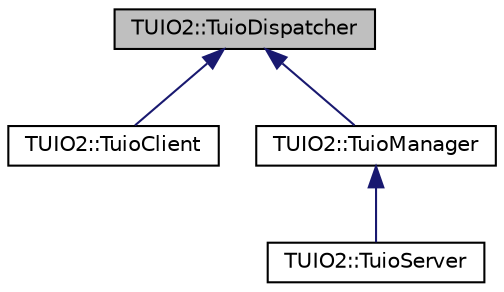 digraph "TUIO2::TuioDispatcher"
{
 // LATEX_PDF_SIZE
  edge [fontname="Helvetica",fontsize="10",labelfontname="Helvetica",labelfontsize="10"];
  node [fontname="Helvetica",fontsize="10",shape=record];
  Node1 [label="TUIO2::TuioDispatcher",height=0.2,width=0.4,color="black", fillcolor="grey75", style="filled", fontcolor="black",tooltip=" "];
  Node1 -> Node2 [dir="back",color="midnightblue",fontsize="10",style="solid",fontname="Helvetica"];
  Node2 [label="TUIO2::TuioClient",height=0.2,width=0.4,color="black", fillcolor="white", style="filled",URL="$classTUIO2_1_1TuioClient.html",tooltip=" "];
  Node1 -> Node3 [dir="back",color="midnightblue",fontsize="10",style="solid",fontname="Helvetica"];
  Node3 [label="TUIO2::TuioManager",height=0.2,width=0.4,color="black", fillcolor="white", style="filled",URL="$classTUIO2_1_1TuioManager.html",tooltip=" "];
  Node3 -> Node4 [dir="back",color="midnightblue",fontsize="10",style="solid",fontname="Helvetica"];
  Node4 [label="TUIO2::TuioServer",height=0.2,width=0.4,color="black", fillcolor="white", style="filled",URL="$classTUIO2_1_1TuioServer.html",tooltip=" "];
}
